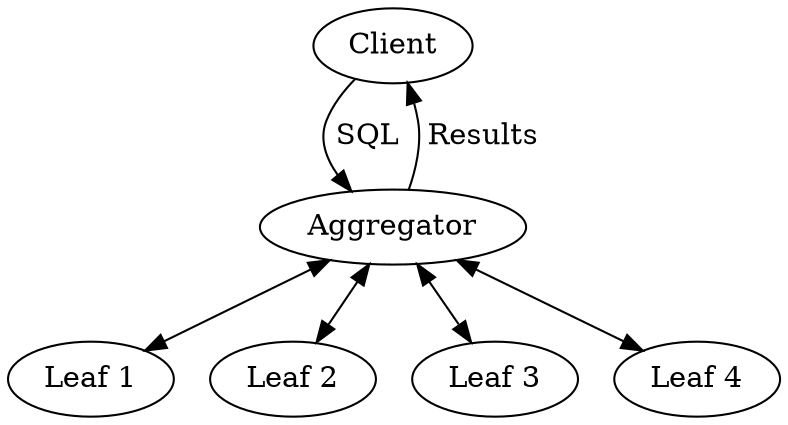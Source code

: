 digraph {
  Client-> Aggregator [label=" SQL  "];
  Aggregator -> Client [label=" Results"];

  subgraph {
    leaf_1 [label="Leaf 1"];
    leaf_2 [label="Leaf 2"];
    leaf_3 [label="Leaf 3"];
    leaf_4 [label="Leaf 4"];
    { rank=same; leaf_1, leaf_2, leaf_3, leaf_4 }
  }

  Aggregator -> leaf_1 [dir=both];
  Aggregator -> leaf_2 [dir=both];
  Aggregator -> leaf_3 [dir=both];
  Aggregator -> leaf_4 [dir=both];
}
